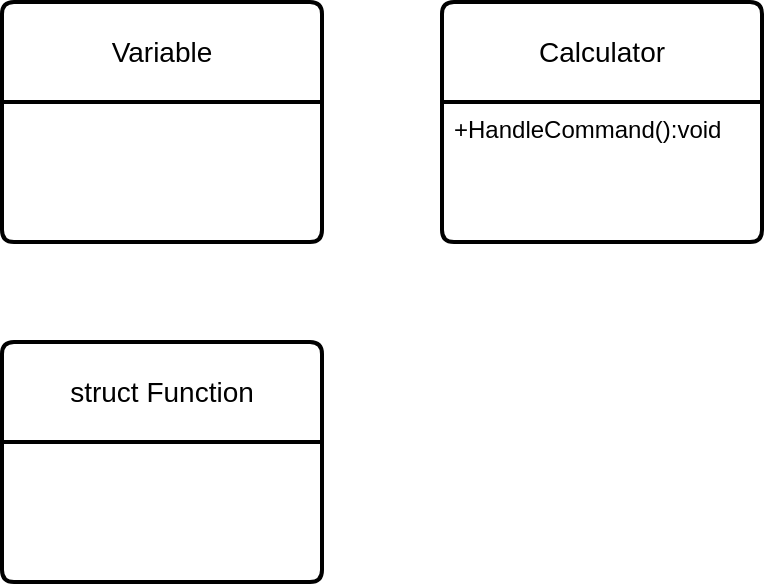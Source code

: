 <mxfile version="26.1.1">
  <diagram name="Страница — 1" id="7XFNuZ0PALf532Xtcpxn">
    <mxGraphModel dx="896" dy="646" grid="1" gridSize="10" guides="1" tooltips="1" connect="1" arrows="1" fold="1" page="1" pageScale="1" pageWidth="827" pageHeight="1169" math="0" shadow="0">
      <root>
        <mxCell id="0" />
        <mxCell id="1" parent="0" />
        <mxCell id="Avg0_wK9s7ob5_fEBOcg-1" value="Calculator" style="swimlane;childLayout=stackLayout;horizontal=1;startSize=50;horizontalStack=0;rounded=1;fontSize=14;fontStyle=0;strokeWidth=2;resizeParent=0;resizeLast=1;shadow=0;dashed=0;align=center;arcSize=4;whiteSpace=wrap;html=1;" vertex="1" parent="1">
          <mxGeometry x="320" y="90" width="160" height="120" as="geometry" />
        </mxCell>
        <mxCell id="Avg0_wK9s7ob5_fEBOcg-2" value="+HandleCommand():void" style="align=left;strokeColor=none;fillColor=none;spacingLeft=4;spacingRight=4;fontSize=12;verticalAlign=top;resizable=0;rotatable=0;part=1;html=1;whiteSpace=wrap;" vertex="1" parent="Avg0_wK9s7ob5_fEBOcg-1">
          <mxGeometry y="50" width="160" height="70" as="geometry" />
        </mxCell>
        <mxCell id="Avg0_wK9s7ob5_fEBOcg-3" value="struct Function" style="swimlane;childLayout=stackLayout;horizontal=1;startSize=50;horizontalStack=0;rounded=1;fontSize=14;fontStyle=0;strokeWidth=2;resizeParent=0;resizeLast=1;shadow=0;dashed=0;align=center;arcSize=4;whiteSpace=wrap;html=1;" vertex="1" parent="1">
          <mxGeometry x="100" y="260" width="160" height="120" as="geometry" />
        </mxCell>
        <mxCell id="Avg0_wK9s7ob5_fEBOcg-5" value="Variable" style="swimlane;childLayout=stackLayout;horizontal=1;startSize=50;horizontalStack=0;rounded=1;fontSize=14;fontStyle=0;strokeWidth=2;resizeParent=0;resizeLast=1;shadow=0;dashed=0;align=center;arcSize=4;whiteSpace=wrap;html=1;" vertex="1" parent="1">
          <mxGeometry x="100" y="90" width="160" height="120" as="geometry" />
        </mxCell>
      </root>
    </mxGraphModel>
  </diagram>
</mxfile>

